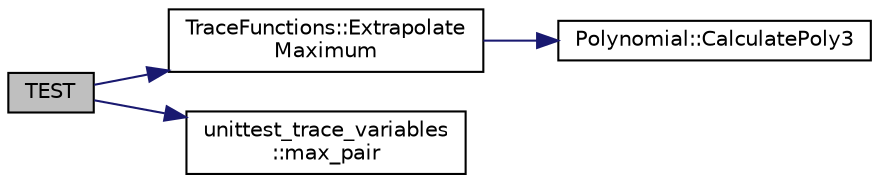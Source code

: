 digraph "TEST"
{
  edge [fontname="Helvetica",fontsize="10",labelfontname="Helvetica",labelfontsize="10"];
  node [fontname="Helvetica",fontsize="10",shape=record];
  rankdir="LR";
  Node1 [label="TEST",height=0.2,width=0.4,color="black", fillcolor="grey75", style="filled", fontcolor="black"];
  Node1 -> Node2 [color="midnightblue",fontsize="10",style="solid",fontname="Helvetica"];
  Node2 [label="TraceFunctions::Extrapolate\lMaximum",height=0.2,width=0.4,color="black", fillcolor="white", style="filled",URL="$d6/dd5/namespace_trace_functions.html#ad54bbd454651cfea6863c4426f2a5539",tooltip="This function uses a third order polynomial to calculate the true position of the maximum for the giv..."];
  Node2 -> Node3 [color="midnightblue",fontsize="10",style="solid",fontname="Helvetica"];
  Node3 [label="Polynomial::CalculatePoly3",height=0.2,width=0.4,color="black", fillcolor="white", style="filled",URL="$d9/d5c/namespace_polynomial.html#a480fefce80386dbd06b4b9682f958d63"];
  Node1 -> Node4 [color="midnightblue",fontsize="10",style="solid",fontname="Helvetica"];
  Node4 [label="unittest_trace_variables\l::max_pair",height=0.2,width=0.4,color="black", fillcolor="white", style="filled",URL="$d4/d6f/namespaceunittest__trace__variables.html#a7109310e575b6b8d16d1c055e7c1d145"];
}

